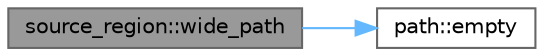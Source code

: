 digraph "source_region::wide_path"
{
 // LATEX_PDF_SIZE
  bgcolor="transparent";
  edge [fontname=Helvetica,fontsize=10,labelfontname=Helvetica,labelfontsize=10];
  node [fontname=Helvetica,fontsize=10,shape=box,height=0.2,width=0.4];
  rankdir="LR";
  Node1 [id="Node000001",label="source_region::wide_path",height=0.2,width=0.4,color="gray40", fillcolor="grey60", style="filled", fontcolor="black",tooltip="The path to the corresponding source document as a wide-string."];
  Node1 -> Node2 [id="edge3_Node000001_Node000002",color="steelblue1",style="solid",tooltip=" "];
  Node2 [id="Node000002",label="path::empty",height=0.2,width=0.4,color="grey40", fillcolor="white", style="filled",URL="$classpath.html#acab74ce9c17856e48dfaa538d69d5d00",tooltip="Whether (true) or not (false) the path is empty."];
}
